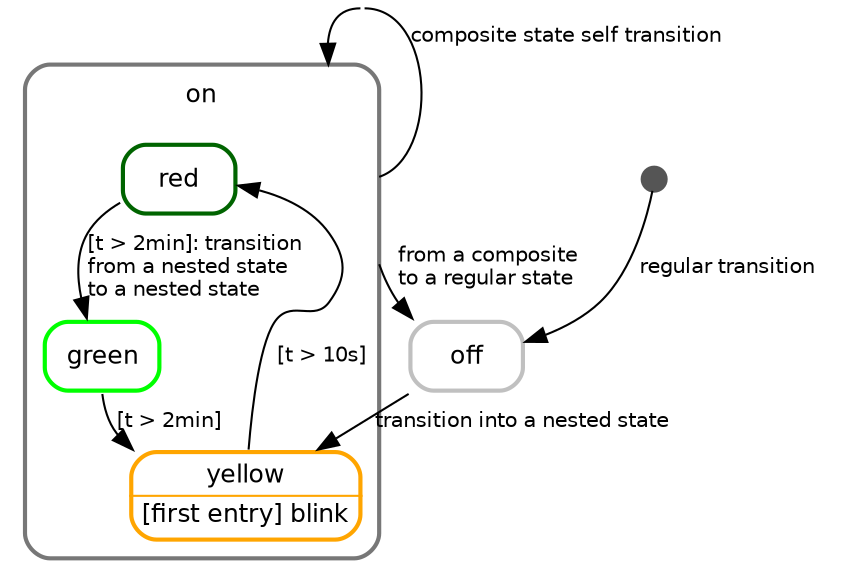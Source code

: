 digraph "state transitions" {
  fontname="Helvetica" fontsize=12 penwidth=2.0 splines=true ordering=out compound=true overlap=scale nodesep=0.3 ranksep=0.1
  node [shape=plaintext style=filled fillcolor="#FFFFFF01" fontname=Helvetica fontsize=12 penwidth=2.0]
  edge [fontname=Helvetica fontsize=10]

    "self_tr_on_on_3" [shape=point style=invis width=0 height=0 fixedsize=true]
    "initial" [shape=circle style=filled class="state initial" color="#555555" fillcolor="#555555" fixedsize=true height=0.15 label=""]
    "off" [margin=0 class="state regular" color="grey" label= <
      <table align="center" cellborder="0" border="2" style="rounded" width="48">
        <tr><td width="48" cellpadding="7">off</td></tr>
      </table>
    >]
    subgraph "cluster_on" {
      class="state regular" color="#777777" label= <
      <table cellborder="0" border="0">
        <tr><td>on</td></tr>
      </table>
      > style=rounded penwidth=2.0
      "on" [shape=point style=invis margin=0 width=0 height=0 fixedsize=true]
        "red" [margin=0 class="state regular" color="darkgreen" label= <
      <table align="center" cellborder="0" border="2" style="rounded" width="48">
        <tr><td width="48" cellpadding="7">red</td></tr>
      </table>
    >]
    "yellow" [margin=0 class="state regular" color="orange" label= <
      <table align="center" cellborder="0" border="2" style="rounded" width="48">
        <tr><td width="48" cellpadding="2">yellow</td></tr>
          <hr/><tr><td align="left" cellpadding="2">[first entry] blink</td></tr>
      </table>
    >]
    "green" [margin=0 class="state regular" color="green" label= <
      <table align="center" cellborder="0" border="2" style="rounded" width="48">
        <tr><td width="48" cellpadding="7">green</td></tr>
      </table>
    >]
  
    }

    "initial" -> "off" [label="regular transition   \l" color="" fontcolor="" class="transition"]
    "off" -> "yellow" [label="transition into a nested state   \l" color="" fontcolor="" class="transition"]
      "on" -> "self_tr_on_on_3" [label="composite state self transition   \l" arrowhead=none tailport="e" headport="e" ltail="cluster_on" color="" fontcolor="" class="transition"]
      "self_tr_on_on_3" -> "on" [lhead="cluster_on" tailport="w" color="" class="transition"]
    "on" -> "off" [label="from a composite   \lto a regular state   \l" ltail="cluster_on" color="" fontcolor="" class="transition"]
    "red" -> "green" [label="[t > 2min]: transition    \lfrom a nested state   \lto a nested state   \l" color="" fontcolor="" class="transition"]
    "green" -> "yellow" [label="[t > 2min]   \l" color="black" fontcolor="black" class="transition"]
    "yellow" -> "red" [label="[t > 10s]   \l" color="black" fontcolor="black" class="transition"]
}
